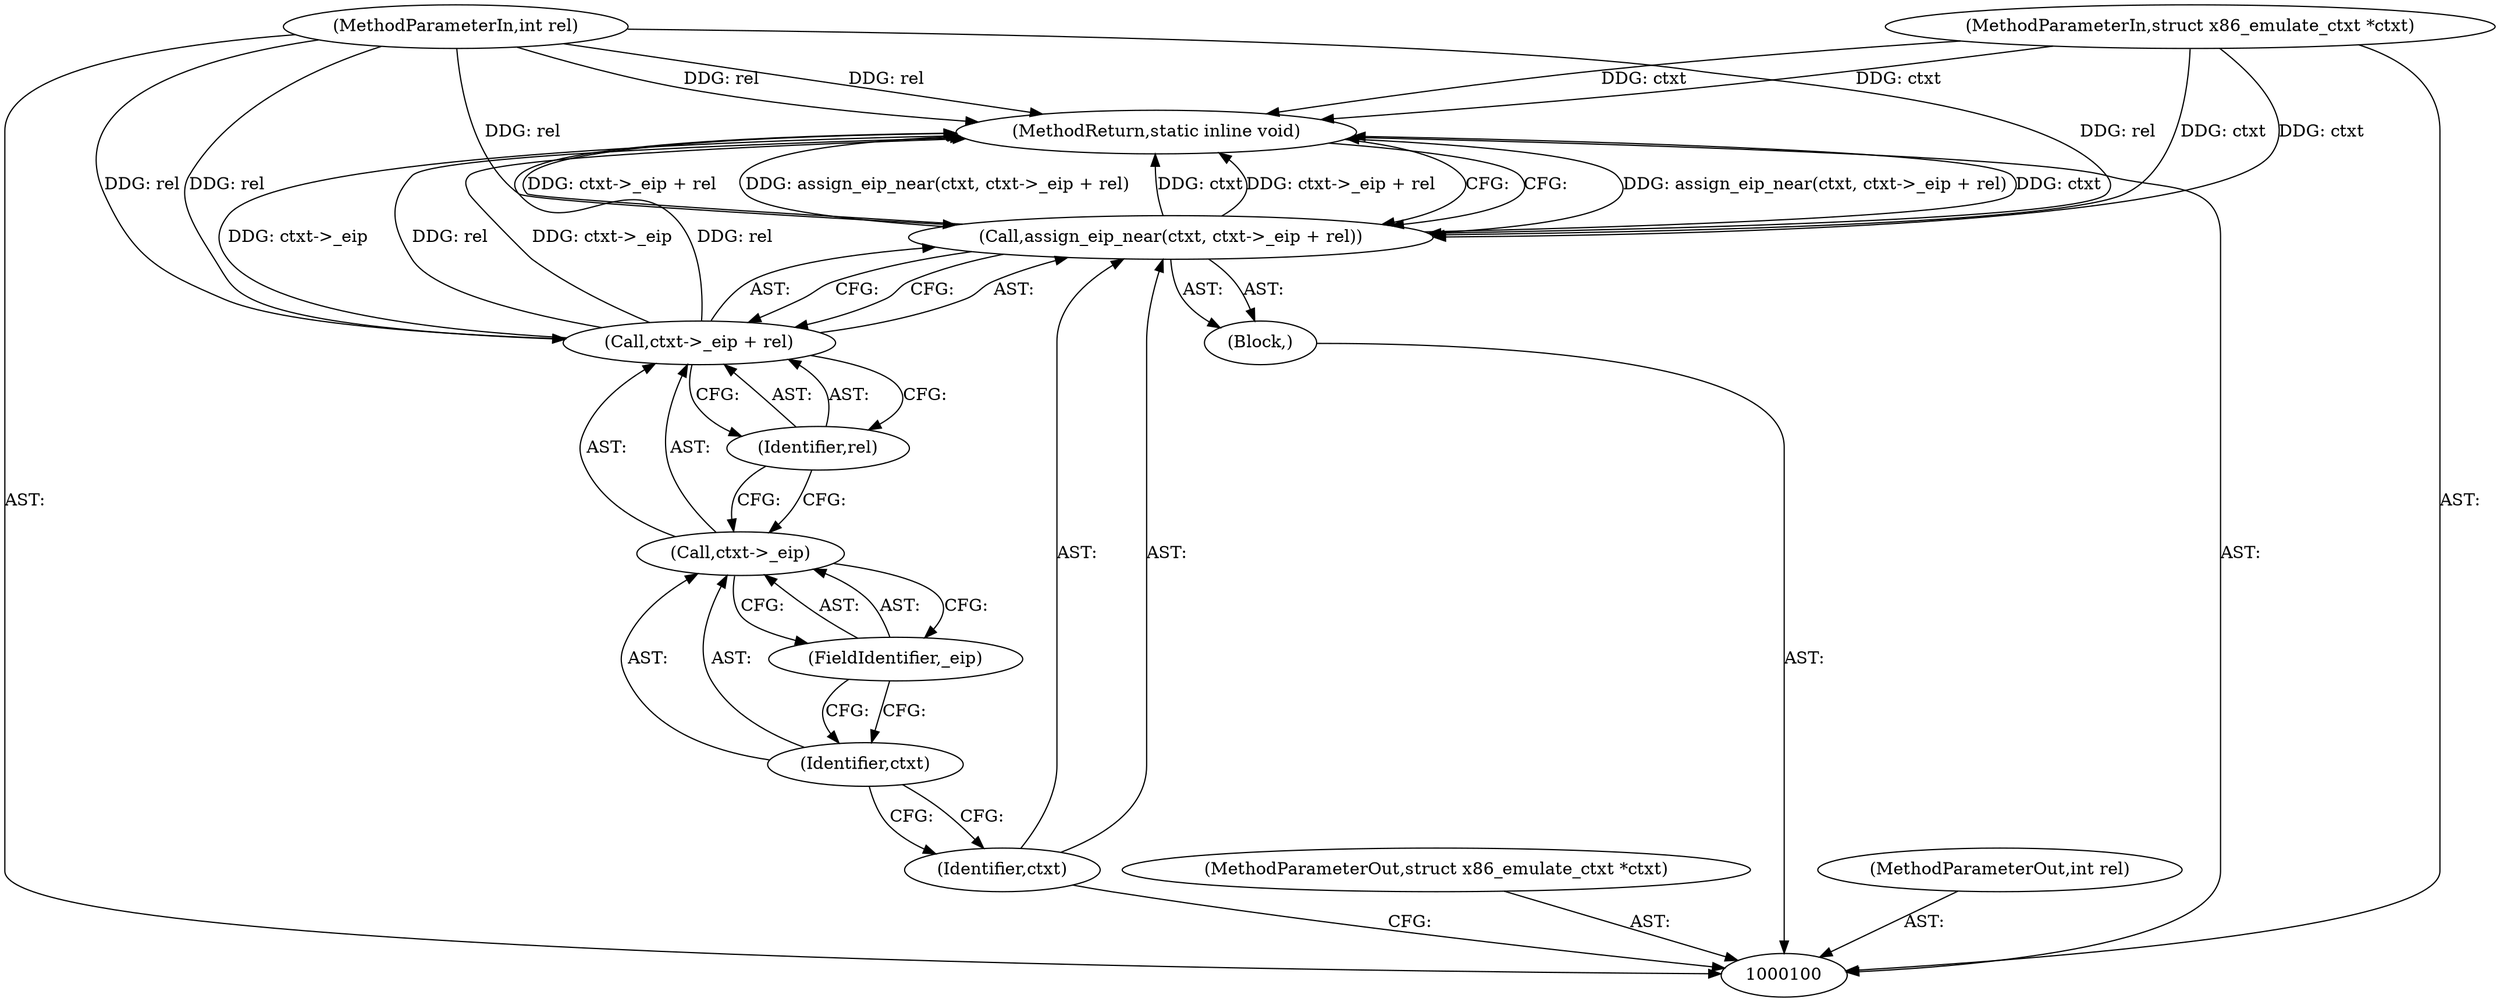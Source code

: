 digraph "1_linux_234f3ce485d54017f15cf5e0699cff4100121601_7" {
"1000111" [label="(MethodReturn,static inline void)"];
"1000101" [label="(MethodParameterIn,struct x86_emulate_ctxt *ctxt)"];
"1000132" [label="(MethodParameterOut,struct x86_emulate_ctxt *ctxt)"];
"1000102" [label="(MethodParameterIn,int rel)"];
"1000133" [label="(MethodParameterOut,int rel)"];
"1000103" [label="(Block,)"];
"1000104" [label="(Call,assign_eip_near(ctxt, ctxt->_eip + rel))"];
"1000105" [label="(Identifier,ctxt)"];
"1000106" [label="(Call,ctxt->_eip + rel)"];
"1000107" [label="(Call,ctxt->_eip)"];
"1000108" [label="(Identifier,ctxt)"];
"1000109" [label="(FieldIdentifier,_eip)"];
"1000110" [label="(Identifier,rel)"];
"1000111" -> "1000100"  [label="AST: "];
"1000111" -> "1000104"  [label="CFG: "];
"1000106" -> "1000111"  [label="DDG: ctxt->_eip"];
"1000106" -> "1000111"  [label="DDG: rel"];
"1000104" -> "1000111"  [label="DDG: assign_eip_near(ctxt, ctxt->_eip + rel)"];
"1000104" -> "1000111"  [label="DDG: ctxt"];
"1000104" -> "1000111"  [label="DDG: ctxt->_eip + rel"];
"1000102" -> "1000111"  [label="DDG: rel"];
"1000101" -> "1000111"  [label="DDG: ctxt"];
"1000101" -> "1000100"  [label="AST: "];
"1000101" -> "1000111"  [label="DDG: ctxt"];
"1000101" -> "1000104"  [label="DDG: ctxt"];
"1000132" -> "1000100"  [label="AST: "];
"1000102" -> "1000100"  [label="AST: "];
"1000102" -> "1000111"  [label="DDG: rel"];
"1000102" -> "1000104"  [label="DDG: rel"];
"1000102" -> "1000106"  [label="DDG: rel"];
"1000133" -> "1000100"  [label="AST: "];
"1000103" -> "1000100"  [label="AST: "];
"1000104" -> "1000103"  [label="AST: "];
"1000104" -> "1000103"  [label="AST: "];
"1000104" -> "1000106"  [label="CFG: "];
"1000105" -> "1000104"  [label="AST: "];
"1000106" -> "1000104"  [label="AST: "];
"1000111" -> "1000104"  [label="CFG: "];
"1000104" -> "1000111"  [label="DDG: assign_eip_near(ctxt, ctxt->_eip + rel)"];
"1000104" -> "1000111"  [label="DDG: ctxt"];
"1000104" -> "1000111"  [label="DDG: ctxt->_eip + rel"];
"1000101" -> "1000104"  [label="DDG: ctxt"];
"1000102" -> "1000104"  [label="DDG: rel"];
"1000105" -> "1000104"  [label="AST: "];
"1000105" -> "1000100"  [label="CFG: "];
"1000108" -> "1000105"  [label="CFG: "];
"1000106" -> "1000104"  [label="AST: "];
"1000106" -> "1000110"  [label="CFG: "];
"1000107" -> "1000106"  [label="AST: "];
"1000110" -> "1000106"  [label="AST: "];
"1000104" -> "1000106"  [label="CFG: "];
"1000106" -> "1000111"  [label="DDG: ctxt->_eip"];
"1000106" -> "1000111"  [label="DDG: rel"];
"1000102" -> "1000106"  [label="DDG: rel"];
"1000107" -> "1000106"  [label="AST: "];
"1000107" -> "1000109"  [label="CFG: "];
"1000108" -> "1000107"  [label="AST: "];
"1000109" -> "1000107"  [label="AST: "];
"1000110" -> "1000107"  [label="CFG: "];
"1000108" -> "1000107"  [label="AST: "];
"1000108" -> "1000105"  [label="CFG: "];
"1000109" -> "1000108"  [label="CFG: "];
"1000109" -> "1000107"  [label="AST: "];
"1000109" -> "1000108"  [label="CFG: "];
"1000107" -> "1000109"  [label="CFG: "];
"1000110" -> "1000106"  [label="AST: "];
"1000110" -> "1000107"  [label="CFG: "];
"1000106" -> "1000110"  [label="CFG: "];
}
